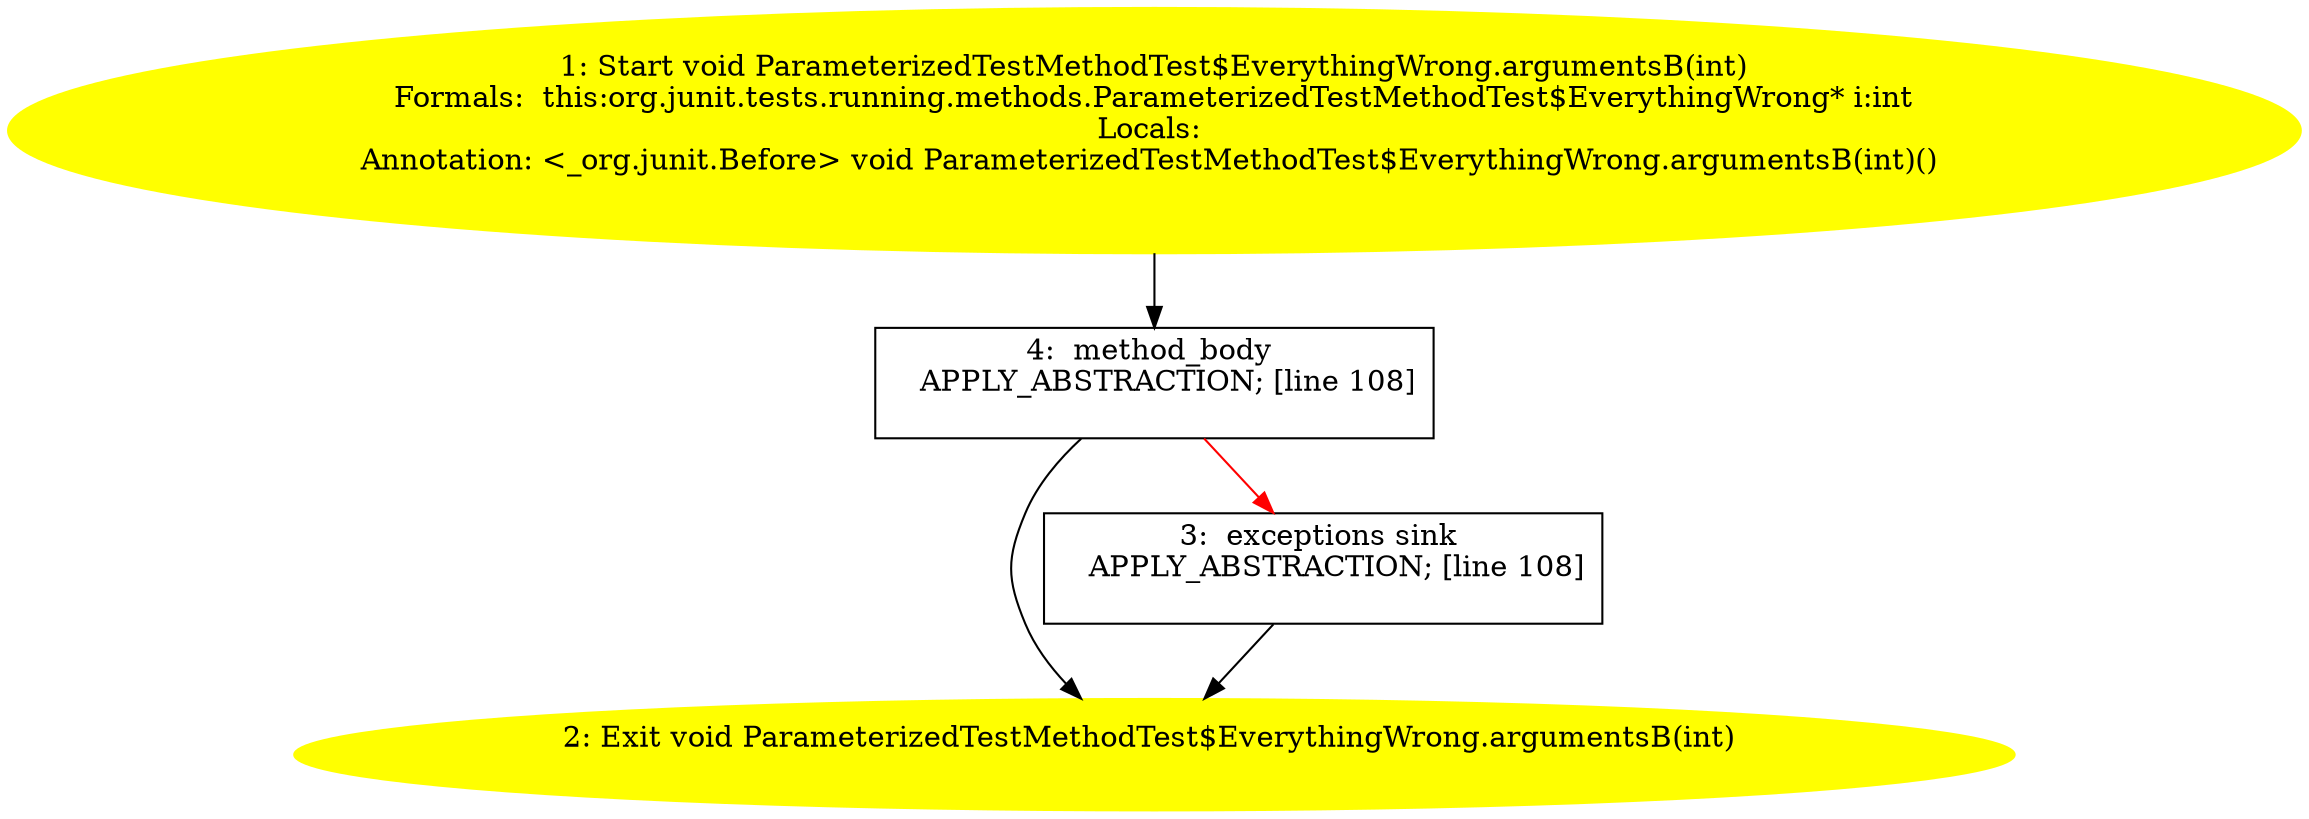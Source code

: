 /* @generated */
digraph cfg {
"org.junit.tests.running.methods.ParameterizedTestMethodTest$EverythingWrong.argumentsB(int):void.2192a4930b7561950c1dada51f8627e9_1" [label="1: Start void ParameterizedTestMethodTest$EverythingWrong.argumentsB(int)\nFormals:  this:org.junit.tests.running.methods.ParameterizedTestMethodTest$EverythingWrong* i:int\nLocals: \nAnnotation: <_org.junit.Before> void ParameterizedTestMethodTest$EverythingWrong.argumentsB(int)() \n  " color=yellow style=filled]
	

	 "org.junit.tests.running.methods.ParameterizedTestMethodTest$EverythingWrong.argumentsB(int):void.2192a4930b7561950c1dada51f8627e9_1" -> "org.junit.tests.running.methods.ParameterizedTestMethodTest$EverythingWrong.argumentsB(int):void.2192a4930b7561950c1dada51f8627e9_4" ;
"org.junit.tests.running.methods.ParameterizedTestMethodTest$EverythingWrong.argumentsB(int):void.2192a4930b7561950c1dada51f8627e9_2" [label="2: Exit void ParameterizedTestMethodTest$EverythingWrong.argumentsB(int) \n  " color=yellow style=filled]
	

"org.junit.tests.running.methods.ParameterizedTestMethodTest$EverythingWrong.argumentsB(int):void.2192a4930b7561950c1dada51f8627e9_3" [label="3:  exceptions sink \n   APPLY_ABSTRACTION; [line 108]\n " shape="box"]
	

	 "org.junit.tests.running.methods.ParameterizedTestMethodTest$EverythingWrong.argumentsB(int):void.2192a4930b7561950c1dada51f8627e9_3" -> "org.junit.tests.running.methods.ParameterizedTestMethodTest$EverythingWrong.argumentsB(int):void.2192a4930b7561950c1dada51f8627e9_2" ;
"org.junit.tests.running.methods.ParameterizedTestMethodTest$EverythingWrong.argumentsB(int):void.2192a4930b7561950c1dada51f8627e9_4" [label="4:  method_body \n   APPLY_ABSTRACTION; [line 108]\n " shape="box"]
	

	 "org.junit.tests.running.methods.ParameterizedTestMethodTest$EverythingWrong.argumentsB(int):void.2192a4930b7561950c1dada51f8627e9_4" -> "org.junit.tests.running.methods.ParameterizedTestMethodTest$EverythingWrong.argumentsB(int):void.2192a4930b7561950c1dada51f8627e9_2" ;
	 "org.junit.tests.running.methods.ParameterizedTestMethodTest$EverythingWrong.argumentsB(int):void.2192a4930b7561950c1dada51f8627e9_4" -> "org.junit.tests.running.methods.ParameterizedTestMethodTest$EverythingWrong.argumentsB(int):void.2192a4930b7561950c1dada51f8627e9_3" [color="red" ];
}
